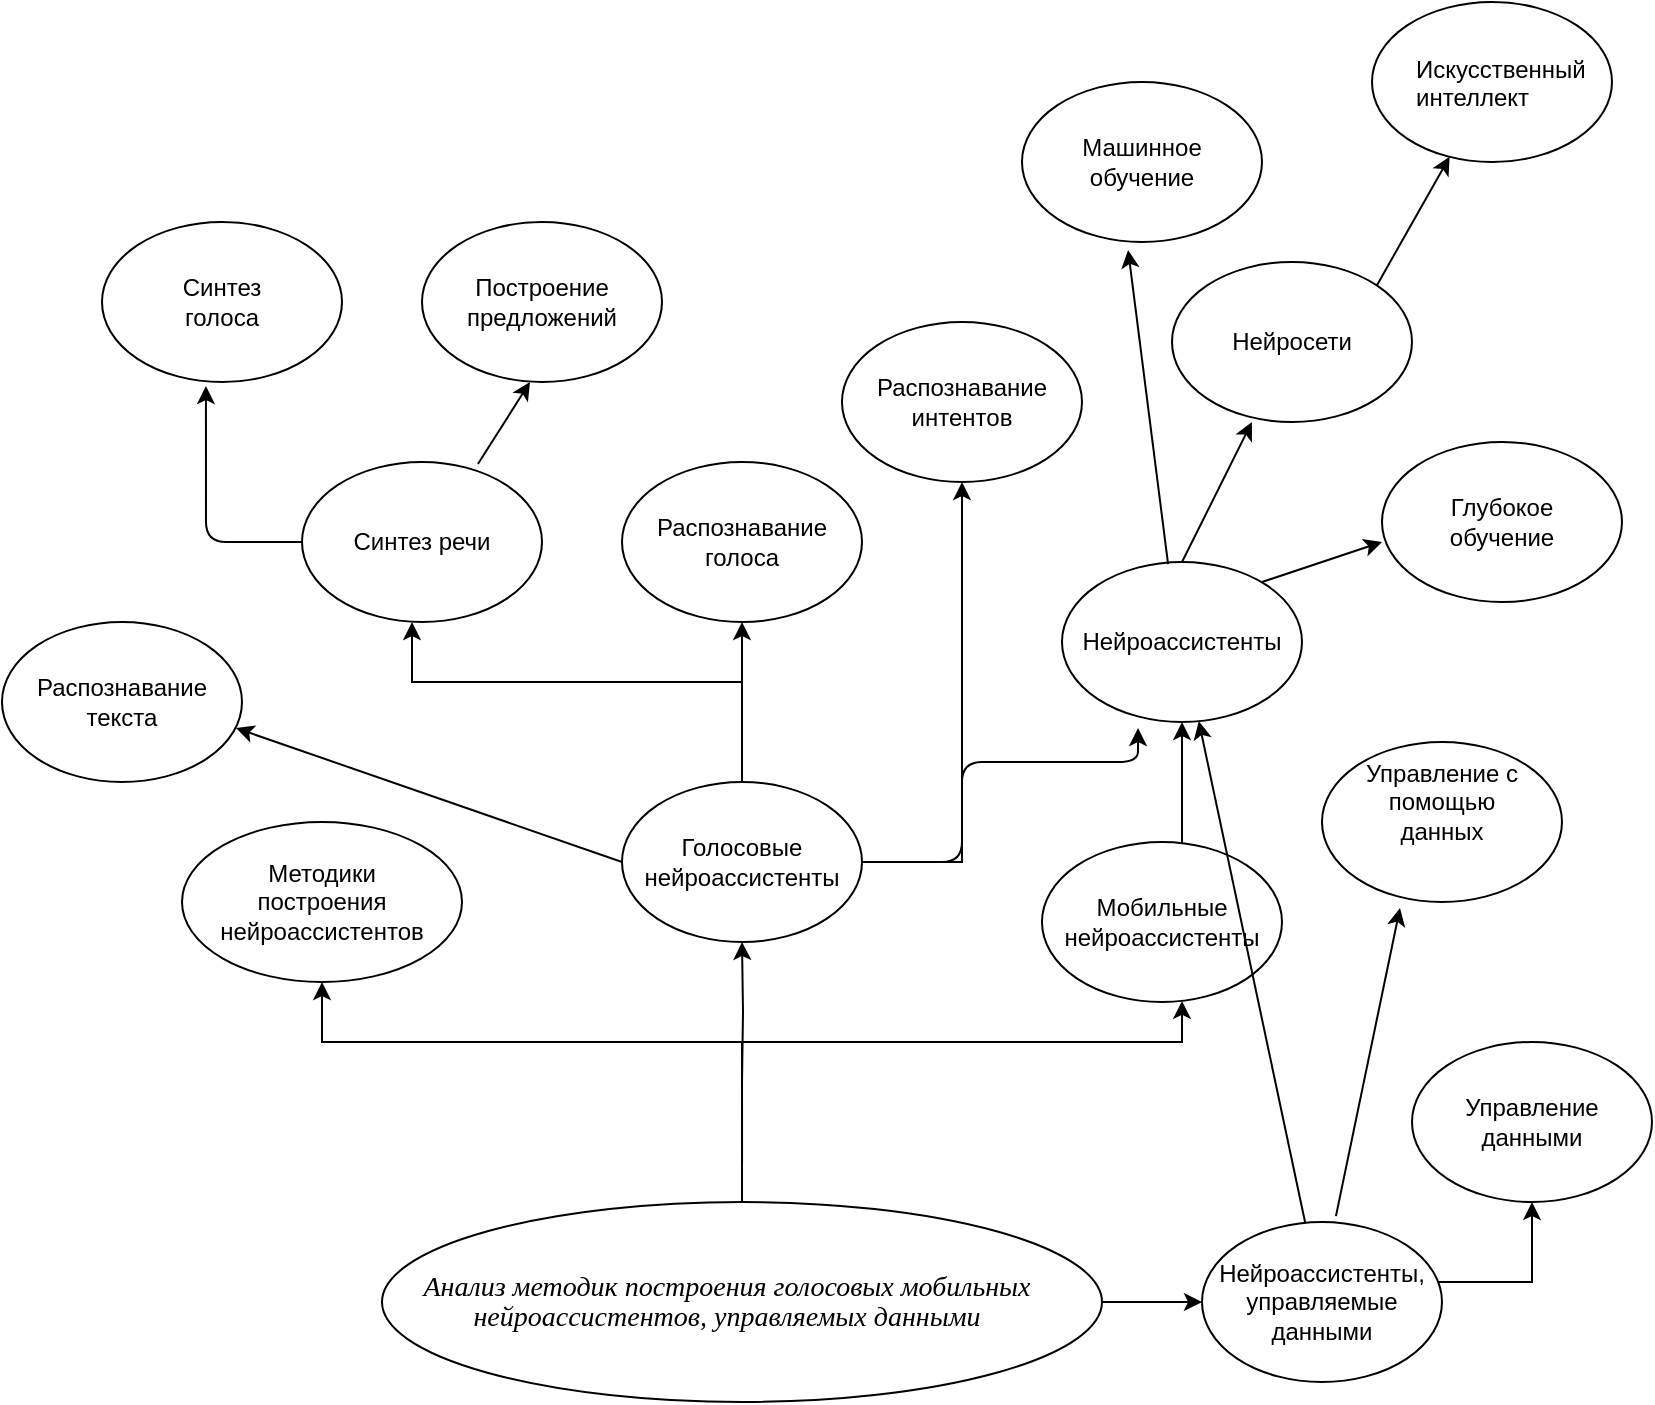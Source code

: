 <mxfile version="14.1.1" type="github">
  <diagram id="ctLSFJHxjDkwSfDpcYS6" name="Page-1">
    <mxGraphModel dx="2370" dy="1175" grid="1" gridSize="10" guides="1" tooltips="1" connect="1" arrows="1" fold="1" page="1" pageScale="1" pageWidth="850" pageHeight="1100" math="0" shadow="0">
      <root>
        <mxCell id="0" />
        <mxCell id="1" parent="0" />
        <mxCell id="GPuec8PBNYC8p6L_rXQl-1" value="" style="ellipse;whiteSpace=wrap;html=1;" vertex="1" parent="1">
          <mxGeometry x="200" y="860" width="360" height="100" as="geometry" />
        </mxCell>
        <mxCell id="GPuec8PBNYC8p6L_rXQl-4" value="" style="edgeStyle=orthogonalEdgeStyle;rounded=0;orthogonalLoop=1;jettySize=auto;html=1;" edge="1" parent="1" target="GPuec8PBNYC8p6L_rXQl-3">
          <mxGeometry relative="1" as="geometry">
            <mxPoint x="380" y="800" as="sourcePoint" />
          </mxGeometry>
        </mxCell>
        <mxCell id="GPuec8PBNYC8p6L_rXQl-8" value="" style="edgeStyle=orthogonalEdgeStyle;rounded=0;orthogonalLoop=1;jettySize=auto;html=1;" edge="1" parent="1" target="GPuec8PBNYC8p6L_rXQl-6">
          <mxGeometry relative="1" as="geometry">
            <mxPoint x="380.034" y="840.0" as="sourcePoint" />
            <Array as="points">
              <mxPoint x="380" y="780" />
              <mxPoint x="600" y="780" />
            </Array>
          </mxGeometry>
        </mxCell>
        <mxCell id="GPuec8PBNYC8p6L_rXQl-12" value="" style="edgeStyle=orthogonalEdgeStyle;rounded=0;orthogonalLoop=1;jettySize=auto;html=1;entryX=0.5;entryY=1;entryDx=0;entryDy=0;exitX=0.5;exitY=0;exitDx=0;exitDy=0;" edge="1" parent="1" source="GPuec8PBNYC8p6L_rXQl-1" target="GPuec8PBNYC8p6L_rXQl-9">
          <mxGeometry relative="1" as="geometry">
            <mxPoint x="380.034" y="840.0" as="sourcePoint" />
            <Array as="points">
              <mxPoint x="380" y="850" />
              <mxPoint x="380" y="780" />
              <mxPoint x="170" y="780" />
            </Array>
          </mxGeometry>
        </mxCell>
        <mxCell id="GPuec8PBNYC8p6L_rXQl-16" value="" style="edgeStyle=orthogonalEdgeStyle;rounded=0;orthogonalLoop=1;jettySize=auto;html=1;" edge="1" parent="1" source="GPuec8PBNYC8p6L_rXQl-3" target="GPuec8PBNYC8p6L_rXQl-15">
          <mxGeometry relative="1" as="geometry" />
        </mxCell>
        <mxCell id="GPuec8PBNYC8p6L_rXQl-18" value="" style="edgeStyle=orthogonalEdgeStyle;rounded=0;orthogonalLoop=1;jettySize=auto;html=1;entryX=0.5;entryY=1;entryDx=0;entryDy=0;" edge="1" parent="1" source="GPuec8PBNYC8p6L_rXQl-3" target="GPuec8PBNYC8p6L_rXQl-19">
          <mxGeometry relative="1" as="geometry">
            <mxPoint x="550" y="580" as="targetPoint" />
            <Array as="points">
              <mxPoint x="490" y="690" />
            </Array>
          </mxGeometry>
        </mxCell>
        <mxCell id="GPuec8PBNYC8p6L_rXQl-22" value="" style="edgeStyle=orthogonalEdgeStyle;rounded=0;orthogonalLoop=1;jettySize=auto;html=1;" edge="1" parent="1" source="GPuec8PBNYC8p6L_rXQl-3">
          <mxGeometry relative="1" as="geometry">
            <mxPoint x="215" y="570" as="targetPoint" />
            <Array as="points">
              <mxPoint x="380" y="600" />
              <mxPoint x="215" y="600" />
            </Array>
          </mxGeometry>
        </mxCell>
        <mxCell id="GPuec8PBNYC8p6L_rXQl-3" value="" style="ellipse;whiteSpace=wrap;html=1;" vertex="1" parent="1">
          <mxGeometry x="320" y="650" width="120" height="80" as="geometry" />
        </mxCell>
        <mxCell id="GPuec8PBNYC8p6L_rXQl-5" value="Голосовые нейроассистенты" style="text;html=1;strokeColor=none;fillColor=none;align=center;verticalAlign=middle;whiteSpace=wrap;rounded=0;" vertex="1" parent="1">
          <mxGeometry x="340" y="670" width="80" height="40" as="geometry" />
        </mxCell>
        <mxCell id="GPuec8PBNYC8p6L_rXQl-39" value="" style="edgeStyle=orthogonalEdgeStyle;rounded=0;orthogonalLoop=1;jettySize=auto;html=1;" edge="1" parent="1" source="GPuec8PBNYC8p6L_rXQl-6" target="GPuec8PBNYC8p6L_rXQl-35">
          <mxGeometry relative="1" as="geometry">
            <mxPoint x="600" y="620" as="targetPoint" />
            <Array as="points">
              <mxPoint x="600" y="630" />
              <mxPoint x="600" y="630" />
            </Array>
          </mxGeometry>
        </mxCell>
        <mxCell id="GPuec8PBNYC8p6L_rXQl-6" value="" style="ellipse;whiteSpace=wrap;html=1;" vertex="1" parent="1">
          <mxGeometry x="530" y="680" width="120" height="80" as="geometry" />
        </mxCell>
        <mxCell id="GPuec8PBNYC8p6L_rXQl-7" value="Мобильные нейроассистенты" style="text;html=1;strokeColor=none;fillColor=none;align=center;verticalAlign=middle;whiteSpace=wrap;rounded=0;" vertex="1" parent="1">
          <mxGeometry x="550" y="700" width="80" height="40" as="geometry" />
        </mxCell>
        <mxCell id="GPuec8PBNYC8p6L_rXQl-9" value="" style="ellipse;whiteSpace=wrap;html=1;" vertex="1" parent="1">
          <mxGeometry x="100" y="670" width="140" height="80" as="geometry" />
        </mxCell>
        <mxCell id="GPuec8PBNYC8p6L_rXQl-10" value="Методики построения нейроассистентов" style="text;html=1;strokeColor=none;fillColor=none;align=center;verticalAlign=middle;whiteSpace=wrap;rounded=0;" vertex="1" parent="1">
          <mxGeometry x="125" y="690" width="90" height="40" as="geometry" />
        </mxCell>
        <mxCell id="GPuec8PBNYC8p6L_rXQl-14" value="&lt;i&gt;&lt;span style=&quot;line-height: 107% ; font-family: &amp;#34;times new roman&amp;#34; , serif&quot;&gt;&lt;font style=&quot;font-size: 14px&quot;&gt;Анализ методик построения голосовых мобильных&lt;br&gt;нейроассистентов, управляемых данными&lt;/font&gt;&lt;/span&gt;&lt;/i&gt;" style="text;html=1;strokeColor=none;fillColor=none;align=center;verticalAlign=middle;whiteSpace=wrap;rounded=0;" vertex="1" parent="1">
          <mxGeometry x="215" y="870" width="315" height="80" as="geometry" />
        </mxCell>
        <mxCell id="GPuec8PBNYC8p6L_rXQl-15" value="" style="ellipse;whiteSpace=wrap;html=1;" vertex="1" parent="1">
          <mxGeometry x="320" y="490" width="120" height="80" as="geometry" />
        </mxCell>
        <mxCell id="GPuec8PBNYC8p6L_rXQl-17" value="Распознавание голоса" style="text;html=1;strokeColor=none;fillColor=none;align=center;verticalAlign=middle;whiteSpace=wrap;rounded=0;" vertex="1" parent="1">
          <mxGeometry x="340" y="510" width="80" height="40" as="geometry" />
        </mxCell>
        <mxCell id="GPuec8PBNYC8p6L_rXQl-19" value="" style="ellipse;whiteSpace=wrap;html=1;" vertex="1" parent="1">
          <mxGeometry x="430" y="420" width="120" height="80" as="geometry" />
        </mxCell>
        <mxCell id="GPuec8PBNYC8p6L_rXQl-21" value="Распознавание интентов" style="text;html=1;strokeColor=none;fillColor=none;align=center;verticalAlign=middle;whiteSpace=wrap;rounded=0;" vertex="1" parent="1">
          <mxGeometry x="450" y="440" width="80" height="40" as="geometry" />
        </mxCell>
        <mxCell id="GPuec8PBNYC8p6L_rXQl-23" value="" style="ellipse;whiteSpace=wrap;html=1;" vertex="1" parent="1">
          <mxGeometry x="160" y="490" width="120" height="80" as="geometry" />
        </mxCell>
        <mxCell id="GPuec8PBNYC8p6L_rXQl-24" value="" style="ellipse;whiteSpace=wrap;html=1;" vertex="1" parent="1">
          <mxGeometry x="60" y="370" width="120" height="80" as="geometry" />
        </mxCell>
        <mxCell id="GPuec8PBNYC8p6L_rXQl-25" value="Синтез речи" style="text;html=1;strokeColor=none;fillColor=none;align=center;verticalAlign=middle;whiteSpace=wrap;rounded=0;" vertex="1" parent="1">
          <mxGeometry x="180" y="510" width="80" height="40" as="geometry" />
        </mxCell>
        <mxCell id="GPuec8PBNYC8p6L_rXQl-26" value="" style="ellipse;whiteSpace=wrap;html=1;" vertex="1" parent="1">
          <mxGeometry x="220" y="370" width="120" height="80" as="geometry" />
        </mxCell>
        <mxCell id="GPuec8PBNYC8p6L_rXQl-27" value="" style="ellipse;whiteSpace=wrap;html=1;" vertex="1" parent="1">
          <mxGeometry x="670" y="630" width="120" height="80" as="geometry" />
        </mxCell>
        <mxCell id="GPuec8PBNYC8p6L_rXQl-28" value="" style="ellipse;whiteSpace=wrap;html=1;" vertex="1" parent="1">
          <mxGeometry x="595" y="390" width="120" height="80" as="geometry" />
        </mxCell>
        <mxCell id="GPuec8PBNYC8p6L_rXQl-36" value="" style="edgeStyle=orthogonalEdgeStyle;rounded=0;orthogonalLoop=1;jettySize=auto;html=1;" edge="1" parent="1" source="GPuec8PBNYC8p6L_rXQl-31" target="GPuec8PBNYC8p6L_rXQl-35">
          <mxGeometry relative="1" as="geometry">
            <Array as="points">
              <mxPoint x="658" y="900" />
            </Array>
          </mxGeometry>
        </mxCell>
        <mxCell id="GPuec8PBNYC8p6L_rXQl-45" value="" style="edgeStyle=orthogonalEdgeStyle;rounded=0;orthogonalLoop=1;jettySize=auto;html=1;entryX=0.5;entryY=1;entryDx=0;entryDy=0;" edge="1" parent="1" source="GPuec8PBNYC8p6L_rXQl-31" target="GPuec8PBNYC8p6L_rXQl-44">
          <mxGeometry relative="1" as="geometry">
            <Array as="points">
              <mxPoint x="775" y="900" />
            </Array>
          </mxGeometry>
        </mxCell>
        <mxCell id="GPuec8PBNYC8p6L_rXQl-31" value="" style="ellipse;whiteSpace=wrap;html=1;" vertex="1" parent="1">
          <mxGeometry x="610" y="870" width="120" height="80" as="geometry" />
        </mxCell>
        <mxCell id="GPuec8PBNYC8p6L_rXQl-33" value="Нейроассистенты, управляемые данными" style="text;html=1;strokeColor=none;fillColor=none;align=center;verticalAlign=middle;whiteSpace=wrap;rounded=0;" vertex="1" parent="1">
          <mxGeometry x="620" y="890" width="100" height="40" as="geometry" />
        </mxCell>
        <mxCell id="GPuec8PBNYC8p6L_rXQl-34" value="Синтез голоса" style="text;html=1;strokeColor=none;fillColor=none;align=center;verticalAlign=middle;whiteSpace=wrap;rounded=0;" vertex="1" parent="1">
          <mxGeometry x="80" y="390" width="80" height="40" as="geometry" />
        </mxCell>
        <mxCell id="GPuec8PBNYC8p6L_rXQl-35" value="" style="ellipse;whiteSpace=wrap;html=1;" vertex="1" parent="1">
          <mxGeometry x="540" y="540" width="120" height="80" as="geometry" />
        </mxCell>
        <mxCell id="GPuec8PBNYC8p6L_rXQl-37" value="" style="ellipse;whiteSpace=wrap;html=1;" vertex="1" parent="1">
          <mxGeometry x="520" y="300" width="120" height="80" as="geometry" />
        </mxCell>
        <mxCell id="GPuec8PBNYC8p6L_rXQl-38" value="Нейроассистенты" style="text;html=1;strokeColor=none;fillColor=none;align=center;verticalAlign=middle;whiteSpace=wrap;rounded=0;" vertex="1" parent="1">
          <mxGeometry x="560" y="560" width="80" height="40" as="geometry" />
        </mxCell>
        <mxCell id="GPuec8PBNYC8p6L_rXQl-40" value="" style="endArrow=classic;html=1;exitX=1;exitY=0.5;exitDx=0;exitDy=0;entryX=0.317;entryY=1.038;entryDx=0;entryDy=0;entryPerimeter=0;" edge="1" parent="1" source="GPuec8PBNYC8p6L_rXQl-3" target="GPuec8PBNYC8p6L_rXQl-35">
          <mxGeometry width="50" height="50" relative="1" as="geometry">
            <mxPoint x="500" y="670" as="sourcePoint" />
            <mxPoint x="580" y="640" as="targetPoint" />
            <Array as="points">
              <mxPoint x="490" y="690" />
              <mxPoint x="490" y="640" />
              <mxPoint x="578" y="640" />
            </Array>
          </mxGeometry>
        </mxCell>
        <mxCell id="GPuec8PBNYC8p6L_rXQl-42" value="Построение предложений" style="text;html=1;strokeColor=none;fillColor=none;align=center;verticalAlign=middle;whiteSpace=wrap;rounded=0;" vertex="1" parent="1">
          <mxGeometry x="240" y="390" width="80" height="40" as="geometry" />
        </mxCell>
        <mxCell id="GPuec8PBNYC8p6L_rXQl-43" value="Нейросети" style="text;html=1;strokeColor=none;fillColor=none;align=center;verticalAlign=middle;whiteSpace=wrap;rounded=0;" vertex="1" parent="1">
          <mxGeometry x="615" y="410" width="80" height="40" as="geometry" />
        </mxCell>
        <mxCell id="GPuec8PBNYC8p6L_rXQl-44" value="" style="ellipse;whiteSpace=wrap;html=1;" vertex="1" parent="1">
          <mxGeometry x="715" y="780" width="120" height="80" as="geometry" />
        </mxCell>
        <mxCell id="GPuec8PBNYC8p6L_rXQl-46" value="Управление данными" style="text;html=1;strokeColor=none;fillColor=none;align=center;verticalAlign=middle;whiteSpace=wrap;rounded=0;" vertex="1" parent="1">
          <mxGeometry x="725" y="800" width="100" height="40" as="geometry" />
        </mxCell>
        <mxCell id="GPuec8PBNYC8p6L_rXQl-47" value="Управление с помощью данных" style="text;html=1;strokeColor=none;fillColor=none;align=center;verticalAlign=middle;whiteSpace=wrap;rounded=0;" vertex="1" parent="1">
          <mxGeometry x="680" y="640" width="100" height="40" as="geometry" />
        </mxCell>
        <mxCell id="GPuec8PBNYC8p6L_rXQl-50" value="" style="endArrow=classic;html=1;exitX=0.558;exitY=-0.037;exitDx=0;exitDy=0;exitPerimeter=0;entryX=0.325;entryY=1.038;entryDx=0;entryDy=0;entryPerimeter=0;" edge="1" parent="1" source="GPuec8PBNYC8p6L_rXQl-31" target="GPuec8PBNYC8p6L_rXQl-27">
          <mxGeometry width="50" height="50" relative="1" as="geometry">
            <mxPoint x="810" y="850" as="sourcePoint" />
            <mxPoint x="860" y="800" as="targetPoint" />
          </mxGeometry>
        </mxCell>
        <mxCell id="GPuec8PBNYC8p6L_rXQl-54" value="" style="ellipse;whiteSpace=wrap;html=1;" vertex="1" parent="1">
          <mxGeometry x="700" y="480" width="120" height="80" as="geometry" />
        </mxCell>
        <mxCell id="GPuec8PBNYC8p6L_rXQl-56" value="" style="ellipse;whiteSpace=wrap;html=1;" vertex="1" parent="1">
          <mxGeometry x="695" y="260" width="120" height="80" as="geometry" />
        </mxCell>
        <mxCell id="GPuec8PBNYC8p6L_rXQl-58" value="" style="endArrow=classic;html=1;entryX=0.433;entryY=1.025;entryDx=0;entryDy=0;entryPerimeter=0;exitX=0;exitY=0.5;exitDx=0;exitDy=0;" edge="1" parent="1" source="GPuec8PBNYC8p6L_rXQl-23" target="GPuec8PBNYC8p6L_rXQl-24">
          <mxGeometry width="50" height="50" relative="1" as="geometry">
            <mxPoint x="70" y="530" as="sourcePoint" />
            <mxPoint x="120" y="480" as="targetPoint" />
            <Array as="points">
              <mxPoint x="112" y="530" />
            </Array>
          </mxGeometry>
        </mxCell>
        <mxCell id="GPuec8PBNYC8p6L_rXQl-59" value="" style="endArrow=classic;html=1;entryX=0.45;entryY=1;entryDx=0;entryDy=0;entryPerimeter=0;exitX=0.733;exitY=0.013;exitDx=0;exitDy=0;exitPerimeter=0;" edge="1" parent="1" source="GPuec8PBNYC8p6L_rXQl-23" target="GPuec8PBNYC8p6L_rXQl-26">
          <mxGeometry width="50" height="50" relative="1" as="geometry">
            <mxPoint x="230" y="520" as="sourcePoint" />
            <mxPoint x="280" y="470" as="targetPoint" />
          </mxGeometry>
        </mxCell>
        <mxCell id="GPuec8PBNYC8p6L_rXQl-61" value="Искусственный интеллект" style="text;whiteSpace=wrap;html=1;" vertex="1" parent="1">
          <mxGeometry x="715" y="280" width="80" height="30" as="geometry" />
        </mxCell>
        <mxCell id="GPuec8PBNYC8p6L_rXQl-62" value="" style="endArrow=classic;html=1;exitX=1;exitY=0;exitDx=0;exitDy=0;" edge="1" parent="1" source="GPuec8PBNYC8p6L_rXQl-28" target="GPuec8PBNYC8p6L_rXQl-56">
          <mxGeometry width="50" height="50" relative="1" as="geometry">
            <mxPoint x="760" y="410" as="sourcePoint" />
            <mxPoint x="810" y="360" as="targetPoint" />
          </mxGeometry>
        </mxCell>
        <mxCell id="GPuec8PBNYC8p6L_rXQl-63" value="" style="endArrow=classic;html=1;entryX=0.333;entryY=1;entryDx=0;entryDy=0;entryPerimeter=0;" edge="1" parent="1" target="GPuec8PBNYC8p6L_rXQl-28">
          <mxGeometry width="50" height="50" relative="1" as="geometry">
            <mxPoint x="600" y="540" as="sourcePoint" />
            <mxPoint x="650" y="490" as="targetPoint" />
          </mxGeometry>
        </mxCell>
        <mxCell id="GPuec8PBNYC8p6L_rXQl-64" value="" style="endArrow=classic;html=1;exitX=0.442;exitY=0.013;exitDx=0;exitDy=0;exitPerimeter=0;entryX=0.442;entryY=1.05;entryDx=0;entryDy=0;entryPerimeter=0;" edge="1" parent="1" source="GPuec8PBNYC8p6L_rXQl-35" target="GPuec8PBNYC8p6L_rXQl-37">
          <mxGeometry width="50" height="50" relative="1" as="geometry">
            <mxPoint x="550" y="520" as="sourcePoint" />
            <mxPoint x="600" y="470" as="targetPoint" />
          </mxGeometry>
        </mxCell>
        <mxCell id="GPuec8PBNYC8p6L_rXQl-67" value="Глубокое обучение" style="text;html=1;strokeColor=none;fillColor=none;align=center;verticalAlign=middle;whiteSpace=wrap;rounded=0;" vertex="1" parent="1">
          <mxGeometry x="710" y="500" width="100" height="40" as="geometry" />
        </mxCell>
        <mxCell id="GPuec8PBNYC8p6L_rXQl-68" value="Машинное обучение" style="text;html=1;strokeColor=none;fillColor=none;align=center;verticalAlign=middle;whiteSpace=wrap;rounded=0;" vertex="1" parent="1">
          <mxGeometry x="530" y="320" width="100" height="40" as="geometry" />
        </mxCell>
        <mxCell id="GPuec8PBNYC8p6L_rXQl-69" value="" style="ellipse;whiteSpace=wrap;html=1;" vertex="1" parent="1">
          <mxGeometry x="10" y="570" width="120" height="80" as="geometry" />
        </mxCell>
        <mxCell id="GPuec8PBNYC8p6L_rXQl-72" value="Распознавание текста" style="text;html=1;strokeColor=none;fillColor=none;align=center;verticalAlign=middle;whiteSpace=wrap;rounded=0;" vertex="1" parent="1">
          <mxGeometry x="30" y="590" width="80" height="40" as="geometry" />
        </mxCell>
        <mxCell id="GPuec8PBNYC8p6L_rXQl-73" value="" style="endArrow=classic;html=1;exitX=0;exitY=0.5;exitDx=0;exitDy=0;entryX=0.975;entryY=0.663;entryDx=0;entryDy=0;entryPerimeter=0;" edge="1" parent="1" source="GPuec8PBNYC8p6L_rXQl-3" target="GPuec8PBNYC8p6L_rXQl-69">
          <mxGeometry width="50" height="50" relative="1" as="geometry">
            <mxPoint x="230" y="670" as="sourcePoint" />
            <mxPoint x="280" y="620" as="targetPoint" />
          </mxGeometry>
        </mxCell>
        <mxCell id="GPuec8PBNYC8p6L_rXQl-74" value="" style="endArrow=classic;html=1;" edge="1" parent="1">
          <mxGeometry width="50" height="50" relative="1" as="geometry">
            <mxPoint x="640" y="550" as="sourcePoint" />
            <mxPoint x="700" y="530" as="targetPoint" />
          </mxGeometry>
        </mxCell>
        <mxCell id="GPuec8PBNYC8p6L_rXQl-75" value="" style="endArrow=classic;html=1;exitX=1;exitY=0.5;exitDx=0;exitDy=0;entryX=0;entryY=0.5;entryDx=0;entryDy=0;" edge="1" parent="1" source="GPuec8PBNYC8p6L_rXQl-1" target="GPuec8PBNYC8p6L_rXQl-31">
          <mxGeometry width="50" height="50" relative="1" as="geometry">
            <mxPoint x="620" y="810" as="sourcePoint" />
            <mxPoint x="660" y="850" as="targetPoint" />
          </mxGeometry>
        </mxCell>
      </root>
    </mxGraphModel>
  </diagram>
</mxfile>
